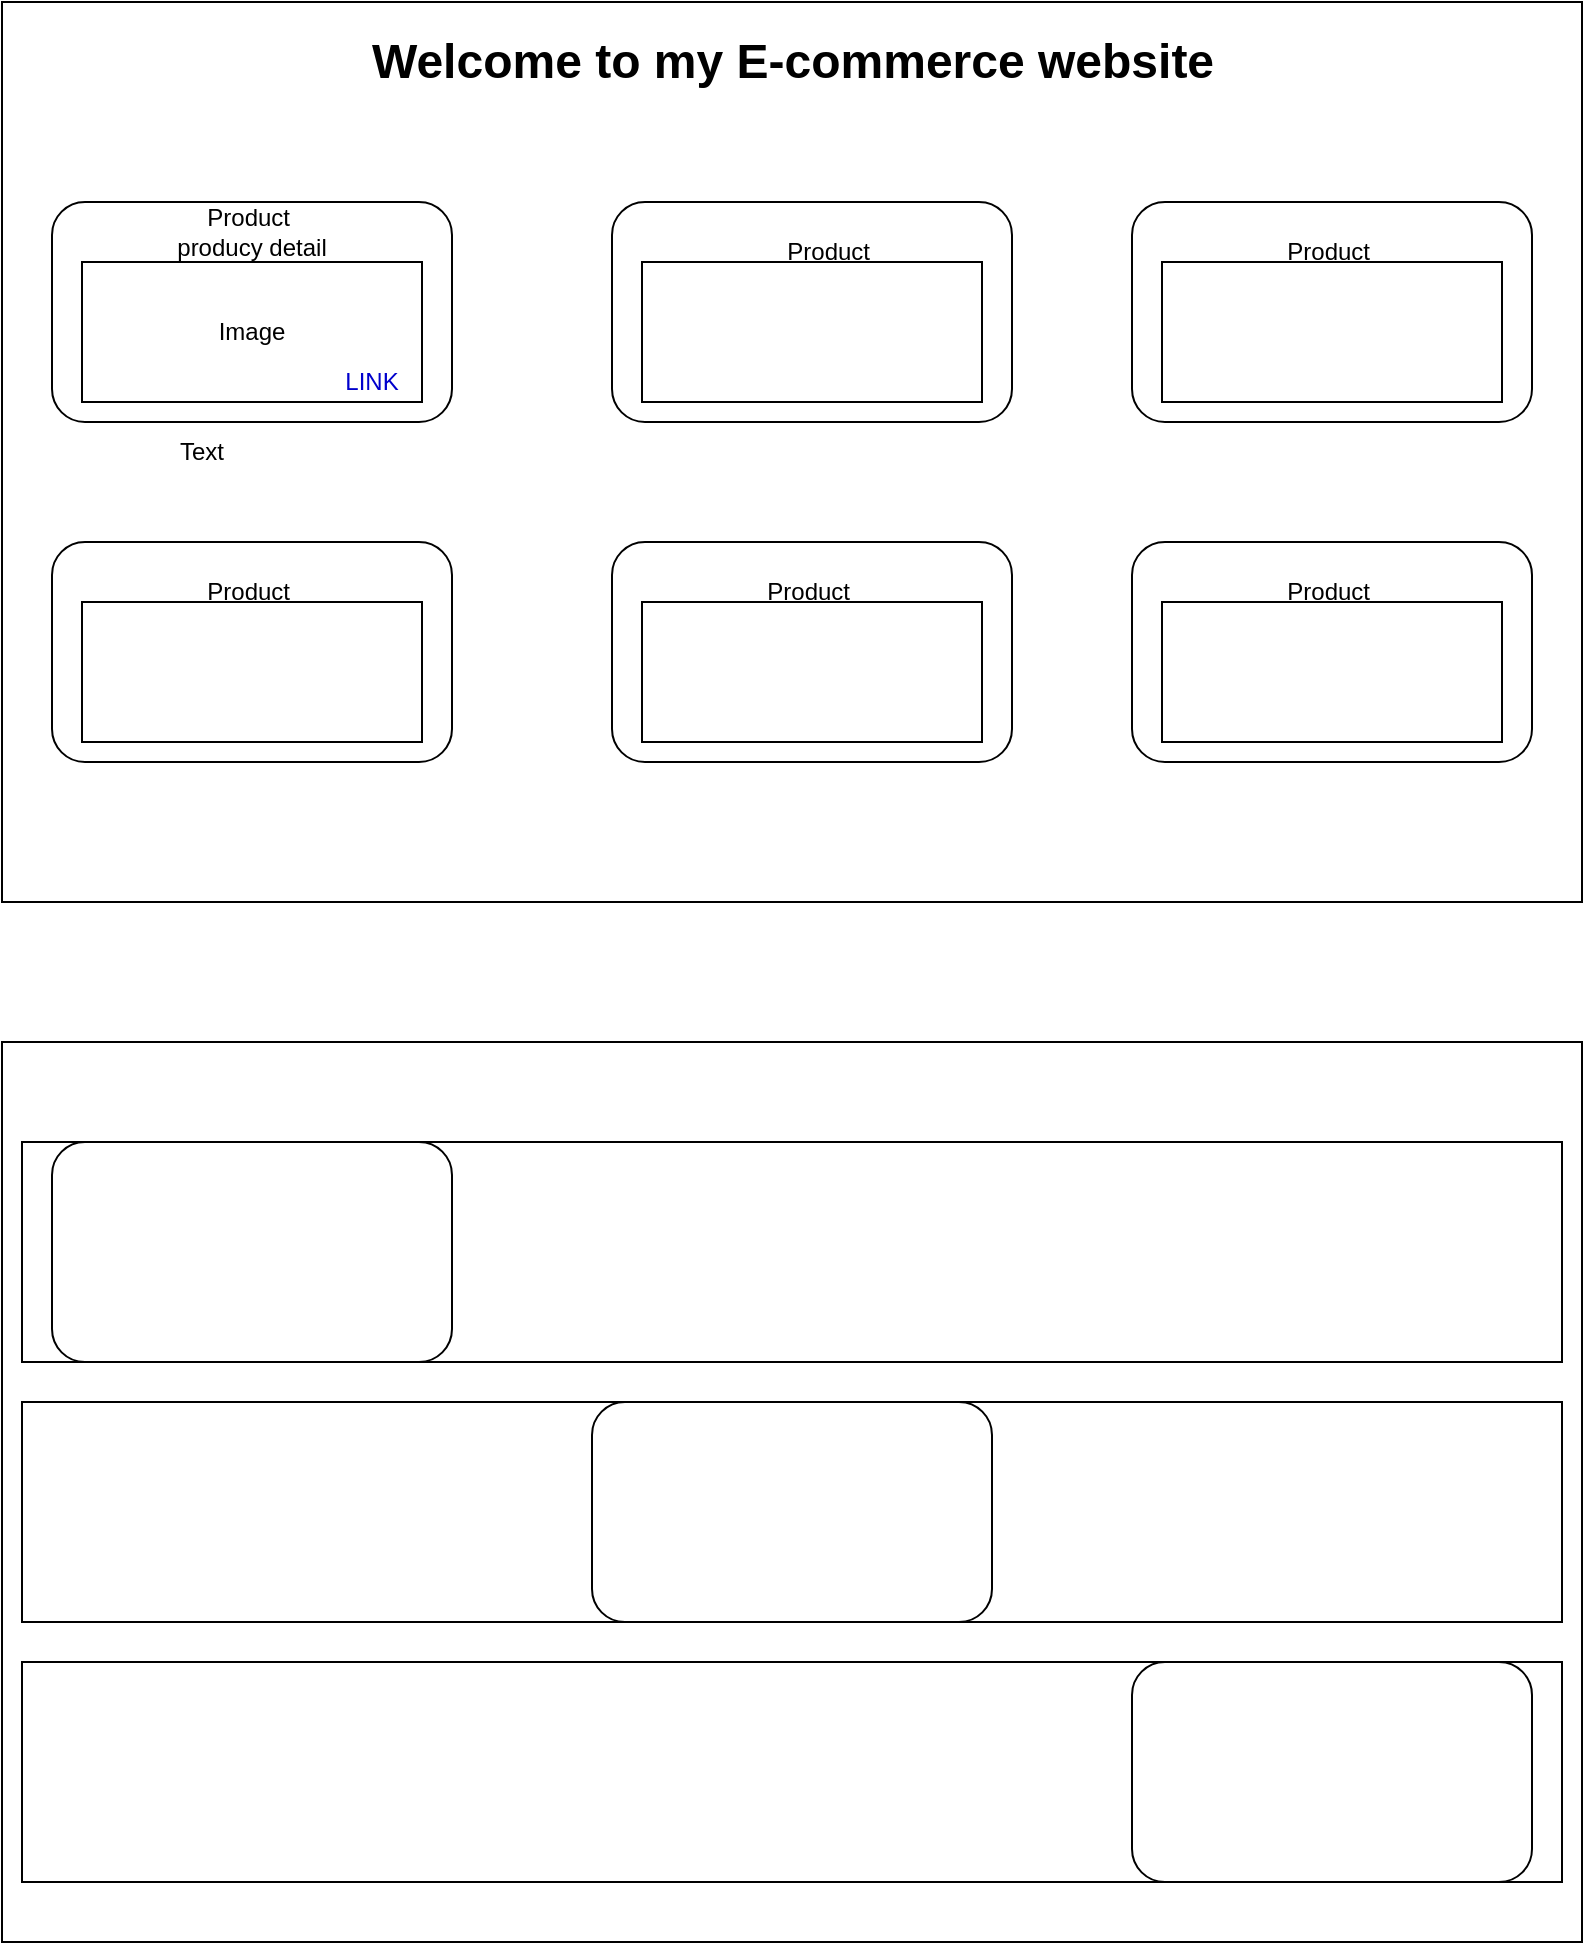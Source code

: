 <mxfile version="21.1.8" type="device">
  <diagram name="Page-1" id="OLwO6B4BpPdUXeXmpQ-B">
    <mxGraphModel dx="244" dy="126" grid="1" gridSize="10" guides="1" tooltips="1" connect="1" arrows="1" fold="1" page="1" pageScale="1" pageWidth="850" pageHeight="1100" math="0" shadow="0">
      <root>
        <mxCell id="0" />
        <mxCell id="1" parent="0" />
        <mxCell id="rDlJalaIb4qgN9dFqn9v-2" value="" style="rounded=0;whiteSpace=wrap;html=1;" parent="1" vertex="1">
          <mxGeometry x="30" y="20" width="790" height="450" as="geometry" />
        </mxCell>
        <mxCell id="rDlJalaIb4qgN9dFqn9v-3" value="Welcome to my E-commerce website" style="text;strokeColor=none;fillColor=none;html=1;fontSize=24;fontStyle=1;verticalAlign=middle;align=center;" parent="1" vertex="1">
          <mxGeometry x="170" y="30" width="510" height="40" as="geometry" />
        </mxCell>
        <mxCell id="rDlJalaIb4qgN9dFqn9v-4" value="" style="rounded=1;whiteSpace=wrap;html=1;" parent="1" vertex="1">
          <mxGeometry x="55" y="120" width="200" height="110" as="geometry" />
        </mxCell>
        <mxCell id="rDlJalaIb4qgN9dFqn9v-5" value="" style="rounded=1;whiteSpace=wrap;html=1;" parent="1" vertex="1">
          <mxGeometry x="335" y="120" width="200" height="110" as="geometry" />
        </mxCell>
        <mxCell id="rDlJalaIb4qgN9dFqn9v-6" value="" style="rounded=1;whiteSpace=wrap;html=1;" parent="1" vertex="1">
          <mxGeometry x="595" y="120" width="200" height="110" as="geometry" />
        </mxCell>
        <mxCell id="rDlJalaIb4qgN9dFqn9v-7" value="" style="rounded=1;whiteSpace=wrap;html=1;" parent="1" vertex="1">
          <mxGeometry x="55" y="290" width="200" height="110" as="geometry" />
        </mxCell>
        <mxCell id="rDlJalaIb4qgN9dFqn9v-8" value="" style="rounded=1;whiteSpace=wrap;html=1;" parent="1" vertex="1">
          <mxGeometry x="335" y="290" width="200" height="110" as="geometry" />
        </mxCell>
        <mxCell id="rDlJalaIb4qgN9dFqn9v-9" value="" style="rounded=1;whiteSpace=wrap;html=1;" parent="1" vertex="1">
          <mxGeometry x="595" y="290" width="200" height="110" as="geometry" />
        </mxCell>
        <mxCell id="rDlJalaIb4qgN9dFqn9v-10" value="Product&amp;nbsp;&lt;br&gt;producy detail" style="text;html=1;strokeColor=none;fillColor=none;align=center;verticalAlign=middle;whiteSpace=wrap;rounded=0;" parent="1" vertex="1">
          <mxGeometry x="90" y="120" width="130" height="30" as="geometry" />
        </mxCell>
        <mxCell id="rDlJalaIb4qgN9dFqn9v-11" value="Product&amp;nbsp;" style="text;html=1;strokeColor=none;fillColor=none;align=center;verticalAlign=middle;whiteSpace=wrap;rounded=0;" parent="1" vertex="1">
          <mxGeometry x="380" y="130" width="130" height="30" as="geometry" />
        </mxCell>
        <mxCell id="rDlJalaIb4qgN9dFqn9v-12" value="Product&amp;nbsp;" style="text;html=1;strokeColor=none;fillColor=none;align=center;verticalAlign=middle;whiteSpace=wrap;rounded=0;" parent="1" vertex="1">
          <mxGeometry x="630" y="130" width="130" height="30" as="geometry" />
        </mxCell>
        <mxCell id="rDlJalaIb4qgN9dFqn9v-13" value="Product&amp;nbsp;" style="text;html=1;strokeColor=none;fillColor=none;align=center;verticalAlign=middle;whiteSpace=wrap;rounded=0;" parent="1" vertex="1">
          <mxGeometry x="90" y="300" width="130" height="30" as="geometry" />
        </mxCell>
        <mxCell id="rDlJalaIb4qgN9dFqn9v-14" value="Product&amp;nbsp;" style="text;html=1;strokeColor=none;fillColor=none;align=center;verticalAlign=middle;whiteSpace=wrap;rounded=0;" parent="1" vertex="1">
          <mxGeometry x="370" y="300" width="130" height="30" as="geometry" />
        </mxCell>
        <mxCell id="rDlJalaIb4qgN9dFqn9v-15" value="Product&amp;nbsp;" style="text;html=1;strokeColor=none;fillColor=none;align=center;verticalAlign=middle;whiteSpace=wrap;rounded=0;" parent="1" vertex="1">
          <mxGeometry x="630" y="300" width="130" height="30" as="geometry" />
        </mxCell>
        <mxCell id="rDlJalaIb4qgN9dFqn9v-16" value="" style="rounded=0;whiteSpace=wrap;html=1;" parent="1" vertex="1">
          <mxGeometry x="30" y="540" width="790" height="450" as="geometry" />
        </mxCell>
        <mxCell id="rDlJalaIb4qgN9dFqn9v-20" value="" style="rounded=0;whiteSpace=wrap;html=1;" parent="1" vertex="1">
          <mxGeometry x="40" y="590" width="770" height="110" as="geometry" />
        </mxCell>
        <mxCell id="rDlJalaIb4qgN9dFqn9v-17" value="" style="rounded=1;whiteSpace=wrap;html=1;" parent="1" vertex="1">
          <mxGeometry x="55" y="590" width="200" height="110" as="geometry" />
        </mxCell>
        <mxCell id="rDlJalaIb4qgN9dFqn9v-21" value="" style="rounded=0;whiteSpace=wrap;html=1;" parent="1" vertex="1">
          <mxGeometry x="40" y="720" width="770" height="110" as="geometry" />
        </mxCell>
        <mxCell id="rDlJalaIb4qgN9dFqn9v-18" value="" style="rounded=1;whiteSpace=wrap;html=1;" parent="1" vertex="1">
          <mxGeometry x="325" y="720" width="200" height="110" as="geometry" />
        </mxCell>
        <mxCell id="rDlJalaIb4qgN9dFqn9v-22" value="" style="rounded=0;whiteSpace=wrap;html=1;" parent="1" vertex="1">
          <mxGeometry x="40" y="850" width="770" height="110" as="geometry" />
        </mxCell>
        <mxCell id="rDlJalaIb4qgN9dFqn9v-19" value="" style="rounded=1;whiteSpace=wrap;html=1;" parent="1" vertex="1">
          <mxGeometry x="595" y="850" width="200" height="110" as="geometry" />
        </mxCell>
        <mxCell id="febQpIWd3YfzZ-oCunYs-1" value="Image" style="rounded=0;whiteSpace=wrap;html=1;" vertex="1" parent="1">
          <mxGeometry x="70" y="150" width="170" height="70" as="geometry" />
        </mxCell>
        <mxCell id="febQpIWd3YfzZ-oCunYs-2" value="" style="rounded=0;whiteSpace=wrap;html=1;" vertex="1" parent="1">
          <mxGeometry x="350" y="150" width="170" height="70" as="geometry" />
        </mxCell>
        <mxCell id="febQpIWd3YfzZ-oCunYs-3" value="" style="rounded=0;whiteSpace=wrap;html=1;" vertex="1" parent="1">
          <mxGeometry x="610" y="150" width="170" height="70" as="geometry" />
        </mxCell>
        <mxCell id="febQpIWd3YfzZ-oCunYs-4" value="" style="rounded=0;whiteSpace=wrap;html=1;" vertex="1" parent="1">
          <mxGeometry x="70" y="320" width="170" height="70" as="geometry" />
        </mxCell>
        <mxCell id="febQpIWd3YfzZ-oCunYs-5" value="" style="rounded=0;whiteSpace=wrap;html=1;" vertex="1" parent="1">
          <mxGeometry x="350" y="320" width="170" height="70" as="geometry" />
        </mxCell>
        <mxCell id="febQpIWd3YfzZ-oCunYs-6" value="" style="rounded=0;whiteSpace=wrap;html=1;" vertex="1" parent="1">
          <mxGeometry x="610" y="320" width="170" height="70" as="geometry" />
        </mxCell>
        <mxCell id="febQpIWd3YfzZ-oCunYs-8" value="Text" style="text;html=1;strokeColor=none;fillColor=none;align=center;verticalAlign=middle;whiteSpace=wrap;rounded=0;" vertex="1" parent="1">
          <mxGeometry x="100" y="230" width="60" height="30" as="geometry" />
        </mxCell>
        <mxCell id="febQpIWd3YfzZ-oCunYs-9" value="&lt;font color=&quot;#0000cc&quot;&gt;LINK&lt;/font&gt;" style="text;html=1;strokeColor=none;fillColor=none;align=center;verticalAlign=middle;whiteSpace=wrap;rounded=0;" vertex="1" parent="1">
          <mxGeometry x="190" y="200" width="50" height="20" as="geometry" />
        </mxCell>
      </root>
    </mxGraphModel>
  </diagram>
</mxfile>
